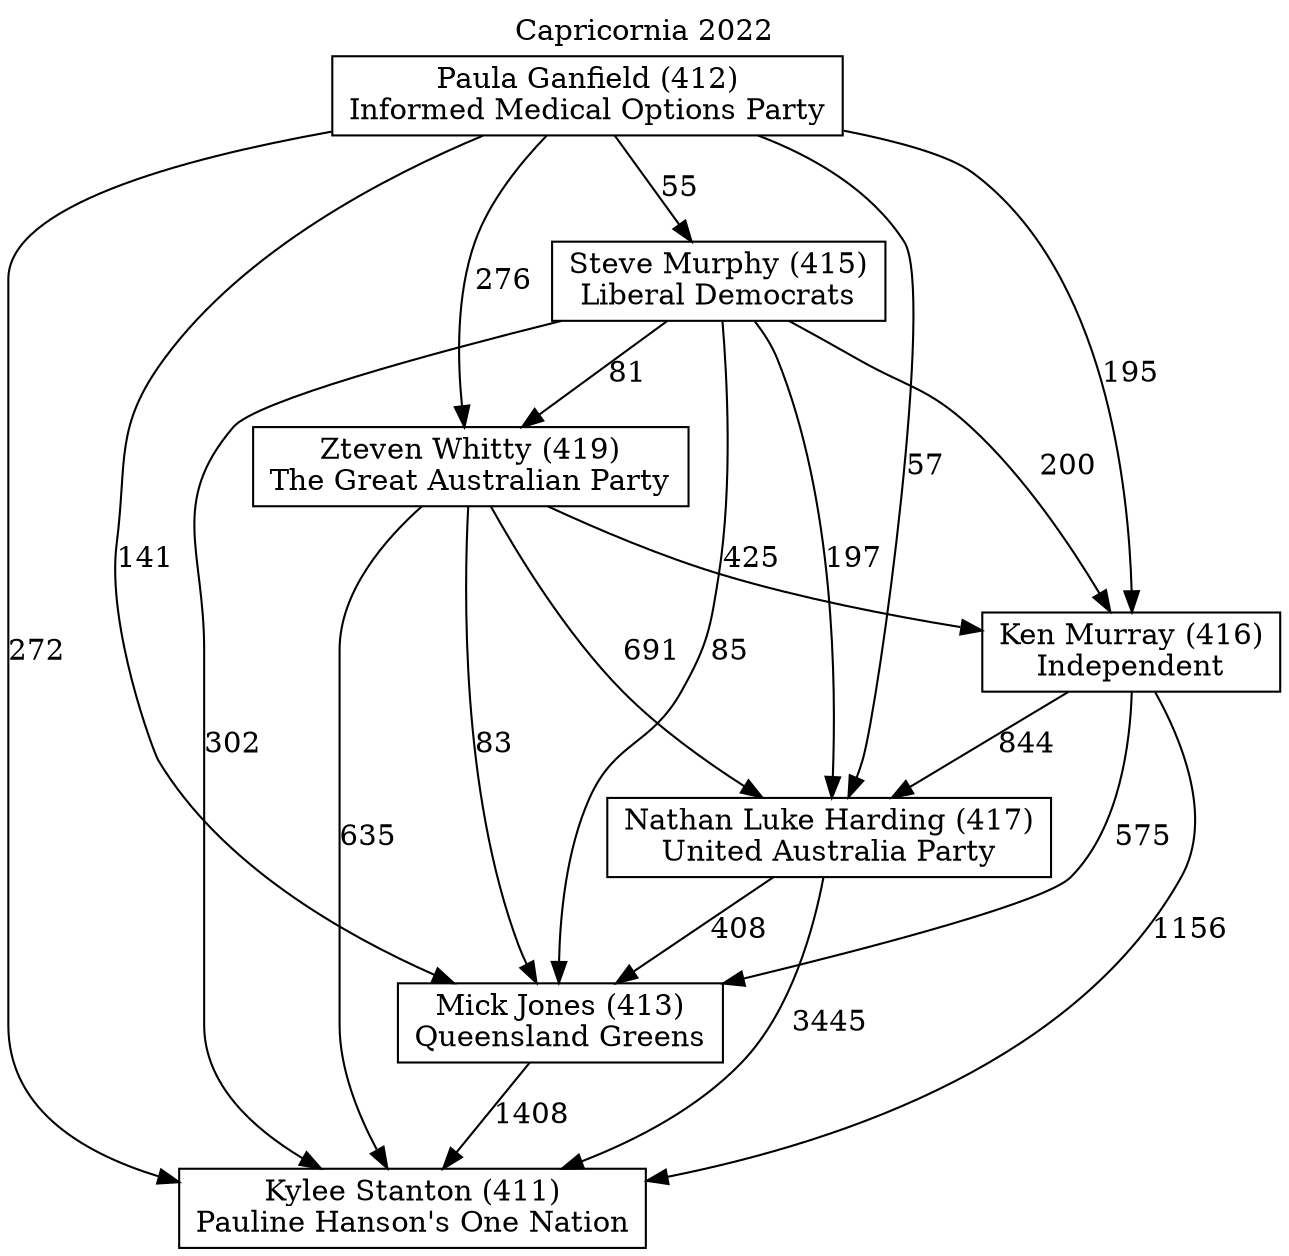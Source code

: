 // House preference flow
digraph "Kylee Stanton (411)_Capricornia_2022" {
	graph [label="Capricornia 2022" labelloc=t mclimit=2]
	node [shape=box]
	"Kylee Stanton (411)" [label="Kylee Stanton (411)
Pauline Hanson's One Nation"]
	"Mick Jones (413)" [label="Mick Jones (413)
Queensland Greens"]
	"Nathan Luke Harding (417)" [label="Nathan Luke Harding (417)
United Australia Party"]
	"Ken Murray (416)" [label="Ken Murray (416)
Independent"]
	"Zteven Whitty (419)" [label="Zteven Whitty (419)
The Great Australian Party"]
	"Steve Murphy (415)" [label="Steve Murphy (415)
Liberal Democrats"]
	"Paula Ganfield (412)" [label="Paula Ganfield (412)
Informed Medical Options Party"]
	"Mick Jones (413)" -> "Kylee Stanton (411)" [label=1408]
	"Nathan Luke Harding (417)" -> "Mick Jones (413)" [label=408]
	"Ken Murray (416)" -> "Nathan Luke Harding (417)" [label=844]
	"Zteven Whitty (419)" -> "Ken Murray (416)" [label=425]
	"Steve Murphy (415)" -> "Zteven Whitty (419)" [label=81]
	"Paula Ganfield (412)" -> "Steve Murphy (415)" [label=55]
	"Nathan Luke Harding (417)" -> "Kylee Stanton (411)" [label=3445]
	"Ken Murray (416)" -> "Kylee Stanton (411)" [label=1156]
	"Zteven Whitty (419)" -> "Kylee Stanton (411)" [label=635]
	"Steve Murphy (415)" -> "Kylee Stanton (411)" [label=302]
	"Paula Ganfield (412)" -> "Kylee Stanton (411)" [label=272]
	"Paula Ganfield (412)" -> "Zteven Whitty (419)" [label=276]
	"Steve Murphy (415)" -> "Ken Murray (416)" [label=200]
	"Paula Ganfield (412)" -> "Ken Murray (416)" [label=195]
	"Zteven Whitty (419)" -> "Nathan Luke Harding (417)" [label=691]
	"Steve Murphy (415)" -> "Nathan Luke Harding (417)" [label=197]
	"Paula Ganfield (412)" -> "Nathan Luke Harding (417)" [label=57]
	"Ken Murray (416)" -> "Mick Jones (413)" [label=575]
	"Zteven Whitty (419)" -> "Mick Jones (413)" [label=83]
	"Steve Murphy (415)" -> "Mick Jones (413)" [label=85]
	"Paula Ganfield (412)" -> "Mick Jones (413)" [label=141]
}
